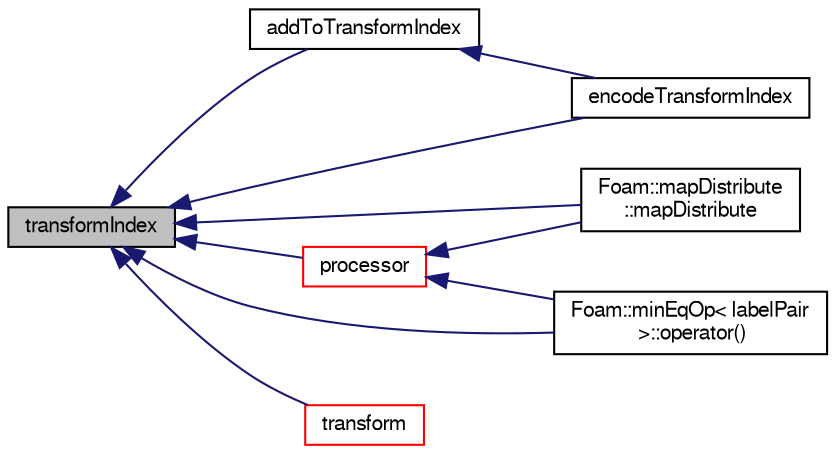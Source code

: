 digraph "transformIndex"
{
  bgcolor="transparent";
  edge [fontname="FreeSans",fontsize="10",labelfontname="FreeSans",labelfontsize="10"];
  node [fontname="FreeSans",fontsize="10",shape=record];
  rankdir="LR";
  Node253 [label="transformIndex",height=0.2,width=0.4,color="black", fillcolor="grey75", style="filled", fontcolor="black"];
  Node253 -> Node254 [dir="back",color="midnightblue",fontsize="10",style="solid",fontname="FreeSans"];
  Node254 [label="addToTransformIndex",height=0.2,width=0.4,color="black",URL="$a27690.html#ae12df20b0dd6402143a55db4e120ff36",tooltip="Add patch transformation to transformIndex. Return new. "];
  Node254 -> Node255 [dir="back",color="midnightblue",fontsize="10",style="solid",fontname="FreeSans"];
  Node255 [label="encodeTransformIndex",height=0.2,width=0.4,color="black",URL="$a27690.html#a52899fe977b2f9bd81b1d6d3976f395e",tooltip="Generate a transform index from the permutation indices of. "];
  Node253 -> Node255 [dir="back",color="midnightblue",fontsize="10",style="solid",fontname="FreeSans"];
  Node253 -> Node256 [dir="back",color="midnightblue",fontsize="10",style="solid",fontname="FreeSans"];
  Node256 [label="Foam::mapDistribute\l::mapDistribute",height=0.2,width=0.4,color="black",URL="$a27362.html#a4af5642c1791f236e1889e416042fb37",tooltip="Construct from list of (possibly remote) untransformed elements. "];
  Node253 -> Node257 [dir="back",color="midnightblue",fontsize="10",style="solid",fontname="FreeSans"];
  Node257 [label="Foam::minEqOp\< labelPair\l \>::operator()",height=0.2,width=0.4,color="black",URL="$a21438.html#a5110bdded347caa6365e4d10554dfc32"];
  Node253 -> Node258 [dir="back",color="midnightblue",fontsize="10",style="solid",fontname="FreeSans"];
  Node258 [label="processor",height=0.2,width=0.4,color="red",URL="$a27690.html#a733cc3d1c9c5b5aa291c9deb2d695573",tooltip="Which processor does this come from? "];
  Node258 -> Node256 [dir="back",color="midnightblue",fontsize="10",style="solid",fontname="FreeSans"];
  Node258 -> Node257 [dir="back",color="midnightblue",fontsize="10",style="solid",fontname="FreeSans"];
  Node253 -> Node261 [dir="back",color="midnightblue",fontsize="10",style="solid",fontname="FreeSans"];
  Node261 [label="transform",height=0.2,width=0.4,color="red",URL="$a27690.html#a394b589af5b529c46b524bb6418c05d5",tooltip="Access the overall (permuted) transform corresponding. "];
}
